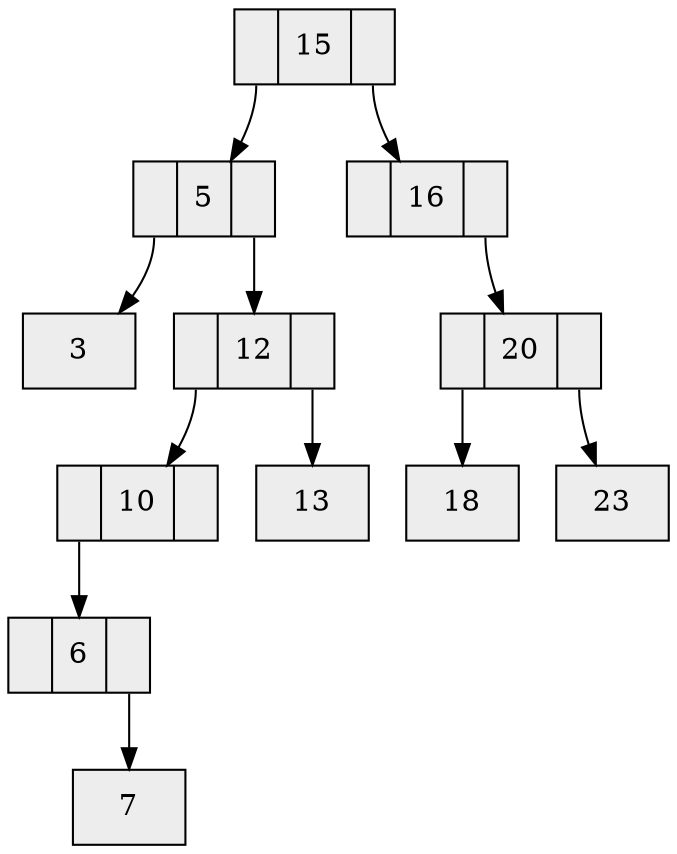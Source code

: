 digraph G { 
rankdir=TB; 
node [shape = record, color=black , style=filled, fillcolor=gray93];
nodo15[label ="<C0>| 15|<C1> "]; 
nodo5[label ="<C0>| 5|<C1> "]; 
nodo3[label =" 3"]; 
nodo5:C0->nodo3
nodo12[label ="<C0>| 12|<C1> "]; 
nodo10[label ="<C0>| 10|<C1> "]; 
nodo6[label ="<C0>| 6|<C1> "]; 
nodo7[label =" 7"]; 
nodo6:C1->nodo7
nodo10:C0->nodo6
nodo12:C0->nodo10
nodo13[label =" 13"]; 
nodo12:C1->nodo13
nodo5:C1->nodo12
nodo15:C0->nodo5
nodo16[label ="<C0>| 16|<C1> "]; 
nodo20[label ="<C0>| 20|<C1> "]; 
nodo18[label =" 18"]; 
nodo20:C0->nodo18
nodo23[label =" 23"]; 
nodo20:C1->nodo23
nodo16:C1->nodo20
nodo15:C1->nodo16
} 
